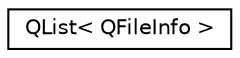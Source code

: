 digraph "类继承关系图"
{
  edge [fontname="Helvetica",fontsize="10",labelfontname="Helvetica",labelfontsize="10"];
  node [fontname="Helvetica",fontsize="10",shape=record];
  rankdir="LR";
  Node0 [label="QList\< QFileInfo \>",height=0.2,width=0.4,color="black", fillcolor="white", style="filled",URL="$class_q_list.html"];
}
